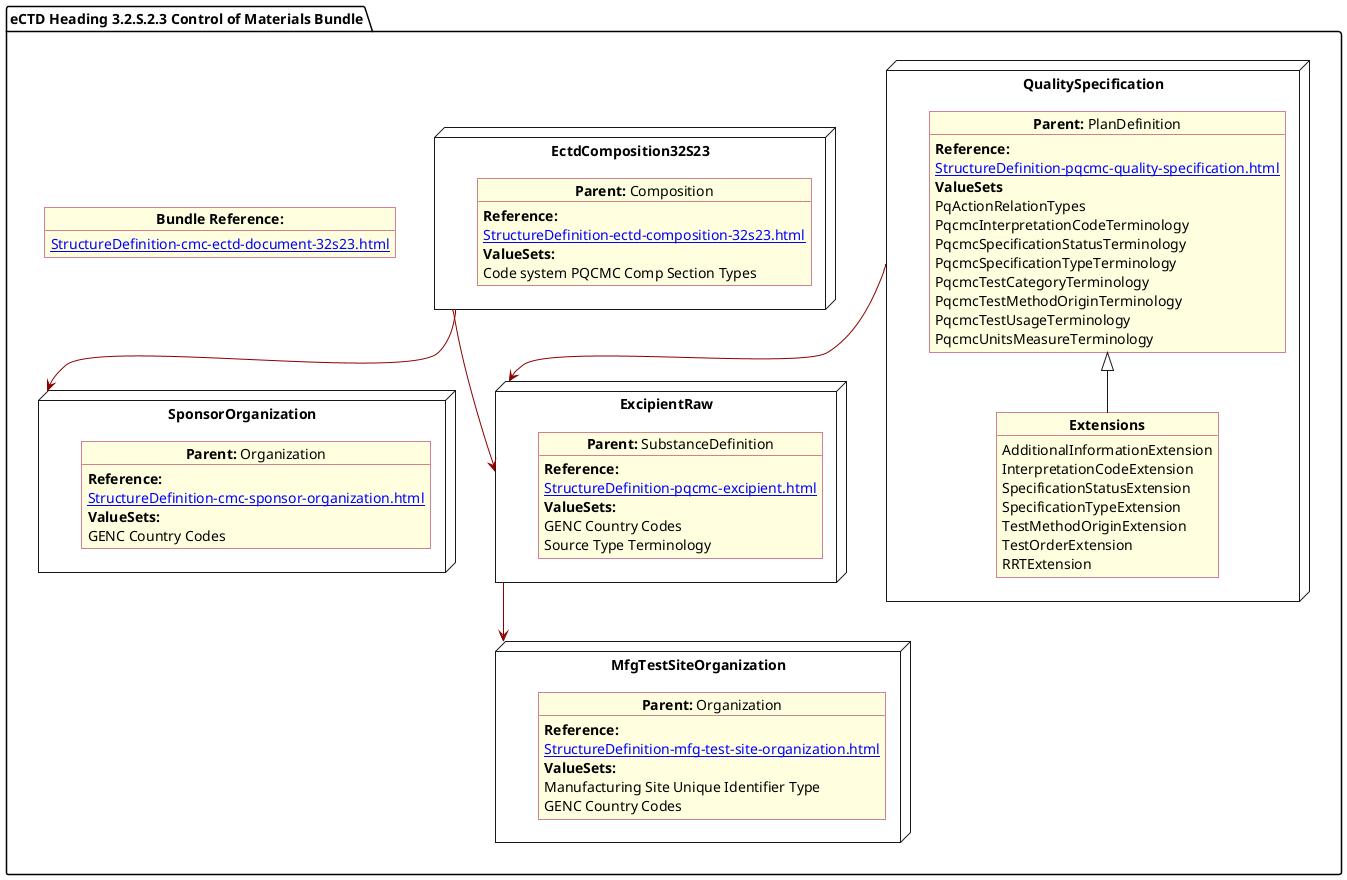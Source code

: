 @startuml SubstanceControlMat
allowmixing
'Mixed model of use case and object
skinparam svgDimensionStyle false
skinparam ObjectBackgroundColor LightYellow
skinparam ObjectBorderColor #A80036
skinparam activityDiamondBorderColor #A80036
skinparam activityDiamondBackgroundColor lawnGreen
skinparam ClassBorderThickness 4

package "eCTD Heading 3.2.S.2.3 Control of Materials Bundle" as NODES {
object "**Bundle Reference:**" as objbun {
              [[StructureDefinition-cmc-ectd-document-32s23.html]]
    }  
  node "QualitySpecification" as N2 { 
      object "**Parent:** PlanDefinition" as obj2 {
          **Reference:**
      [[StructureDefinition-pqcmc-quality-specification.html]]
        **ValueSets**
        PqActionRelationTypes
        PqcmcInterpretationCodeTerminology
        PqcmcSpecificationStatusTerminology
        PqcmcSpecificationTypeTerminology
        PqcmcTestCategoryTerminology
        PqcmcTestMethodOriginTerminology
        PqcmcTestUsageTerminology
        PqcmcUnitsMeasureTerminology
    }
        object "**Extensions**" as objQSEx {
        AdditionalInformationExtension
        InterpretationCodeExtension
        SpecificationStatusExtension
        SpecificationTypeExtension
        TestMethodOriginExtension
        TestOrderExtension
        RRTExtension
    }
    obj2 <|-- objQSEx
}
  node "EctdComposition32S23" as N1 { 
      object "**Parent:** Composition" as obj1 {
          **Reference:**
      [[StructureDefinition-ectd-composition-32s23.html]]
      **ValueSets:**
  Code system PQCMC Comp Section Types
    }
}

 node "SponsorOrganization" as NSO { 
      object "**Parent:** Organization" as objAu {
       **Reference:**
      [[StructureDefinition-cmc-sponsor-organization.html]]
        **ValueSets:**
        GENC Country Codes
    }
} 
  node "ExcipientRaw" as N21 { 
      object "**Parent:** SubstanceDefinition" as obj22 {
          **Reference:**
      [[StructureDefinition-pqcmc-excipient.html]]
        **ValueSets:**
          GENC Country Codes
          Source Type Terminology
    }
}
node "MfgTestSiteOrganization" as N21mfg { 
    object "**Parent:** Organization" as objTS  {
        **Reference:**
      [[StructureDefinition-mfg-test-site-organization.html]]
        **ValueSets:**
         Manufacturing Site Unique Identifier Type
         GENC Country Codes
    }
}

 

N1 -[#darkred]-> N21
N2 -[#darkred]-> N21
N1 -[#darkred]-> NSO
N21 -[#darkred]-> N21mfg
}
@enduml